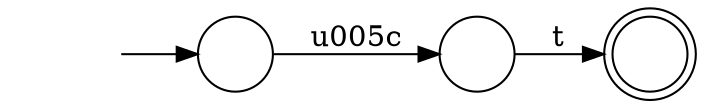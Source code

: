 digraph Automaton {
  rankdir = LR;
  0 [shape=circle,label=""];
  0 -> 1 [label="t"]
  1 [shape=doublecircle,label=""];
  2 [shape=circle,label=""];
  initial [shape=plaintext,label=""];
  initial -> 2
  2 -> 0 [label="\u005c"]
}
